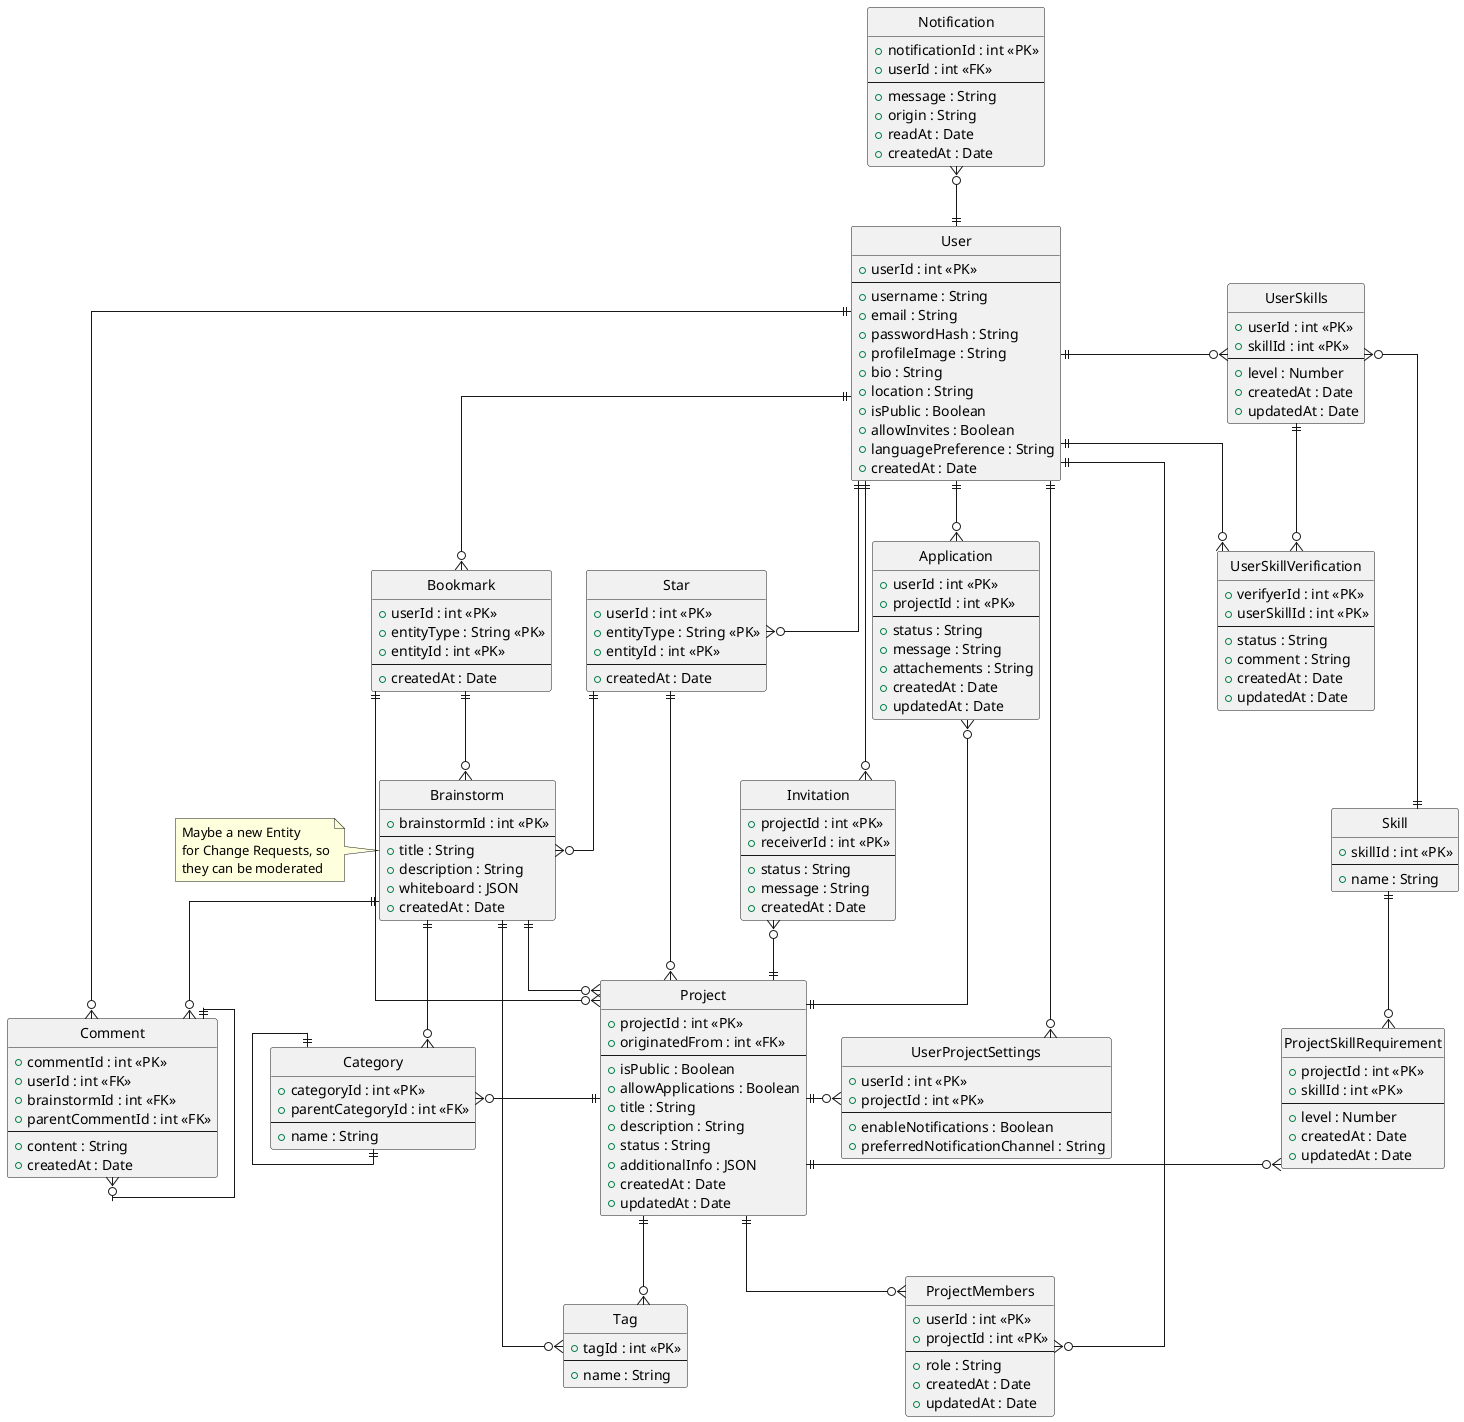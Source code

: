 @startuml ERDiagramm
skinparam linetype ortho
hide circle
hide empty methods

entity User {
    + userId : int <<PK>>
    --
    + username : String
    + email : String
    + passwordHash : String
    + profileImage : String
    + bio : String
    + location : String
    + isPublic : Boolean
    + allowInvites : Boolean
    + languagePreference : String
    + createdAt : Date
}

entity Category {
    + categoryId : int <<PK>>
    + parentCategoryId : int <<FK>>
    --
    + name : String
}

entity Project {
    + projectId : int <<PK>>
    + originatedFrom : int <<FK>>
    --
    + isPublic : Boolean
    + allowApplications : Boolean
    + title : String
    + description : String
    + status : String
    + additionalInfo : JSON
    + createdAt : Date
    + updatedAt : Date
}

entity UserProjectSettings {
    + userId : int <<PK>>
    + projectId : int <<PK>>
    --
    + enableNotifications : Boolean
    + preferredNotificationChannel : String
}

entity ProjectMembers {
    + userId : int <<PK>>
    + projectId : int <<PK>>
    --
    + role : String
    + createdAt : Date
    + updatedAt : Date
}

entity Skill {
    + skillId : int <<PK>>
    --
    + name : String
}

entity UserSkills {
    + userId : int <<PK>>
    + skillId : int <<PK>>
    --
    + level : Number
    + createdAt : Date
    + updatedAt : Date
}

entity UserSkillVerification {
    + verifyerId : int <<PK>>
    + userSkillId : int <<PK>>
    --
    + status : String
    + comment : String
    + createdAt : Date
    + updatedAt : Date
}

entity ProjectSkillRequirement {
    + projectId : int <<PK>>
    + skillId : int <<PK>>
    --
    + level : Number
    + createdAt : Date
    + updatedAt : Date
}

entity Application {
    + userId : int <<PK>>
    + projectId : int <<PK>>
    --
    + status : String
    + message : String
    + attachements : String
    + createdAt : Date
    + updatedAt : Date
}

entity Invitation {
    + projectId : int <<PK>>
    + receiverId : int <<PK>>
    --
    + status : String
    + message : String
    + createdAt : Date
}

entity Tag {
    + tagId : int <<PK>>
    --
    + name : String
}

entity Notification {
    + notificationId : int <<PK>>
    + userId : int <<FK>>
    --
    + message : String
    + origin : String
    + readAt : Date
    + createdAt : Date
}

entity Bookmark {
    + userId : int <<PK>>
    + entityType : String <<PK>>
    + entityId : int <<PK>>
    --
    + createdAt : Date
}

entity Brainstorm {
    + brainstormId : int <<PK>>
    --
    + title : String
    + description : String
    + whiteboard : JSON
    + createdAt : Date
}

note left of Brainstorm : Maybe a new Entity\nfor Change Requests, so\nthey can be moderated

entity Comment {
    + commentId : int <<PK>>
    + userId : int <<FK>>
    + brainstormId : int <<FK>>
    + parentCommentId : int <<FK>>
    --
    + content : String
    + createdAt : Date
}

entity Star {
    + userId : int <<PK>>
    + entityType : String <<PK>>
    + entityId : int <<PK>>
    --
    + createdAt : Date
}

Comment ||--o{ Comment

User ||--o{ ProjectMembers
User ||-r-o{ UserSkills
User ||--o{ UserSkillVerification
User ||--o{ UserProjectSettings
User ||--o{ Application
User ||--o{ Invitation
User ||-u-o{ Notification
User ||--o{ Bookmark
User ||--o{ Comment
User ||--o{ Star

Category ||--|| Category

Project ||-l-o{ Category
Project ||--o{ Tag
Project ||-r-o{ ProjectSkillRequirement
Project ||--o{ ProjectMembers
Project ||-r-o{ UserProjectSettings
Project ||-u-o{ Application
Project ||-u-o{ Invitation

Skill ||-l-o{ UserSkills
Skill ||--o{ ProjectSkillRequirement

Brainstorm ||--o{ Project
Brainstorm ||--o{ Comment
Brainstorm ||--o{ Tag
Brainstorm ||--o{ Category

UserSkills ||--o{ UserSkillVerification

Bookmark ||--o{ Project
Bookmark ||--o{ Brainstorm

Star ||--o{ Project
Star ||--o{ Brainstorm

@enduml
